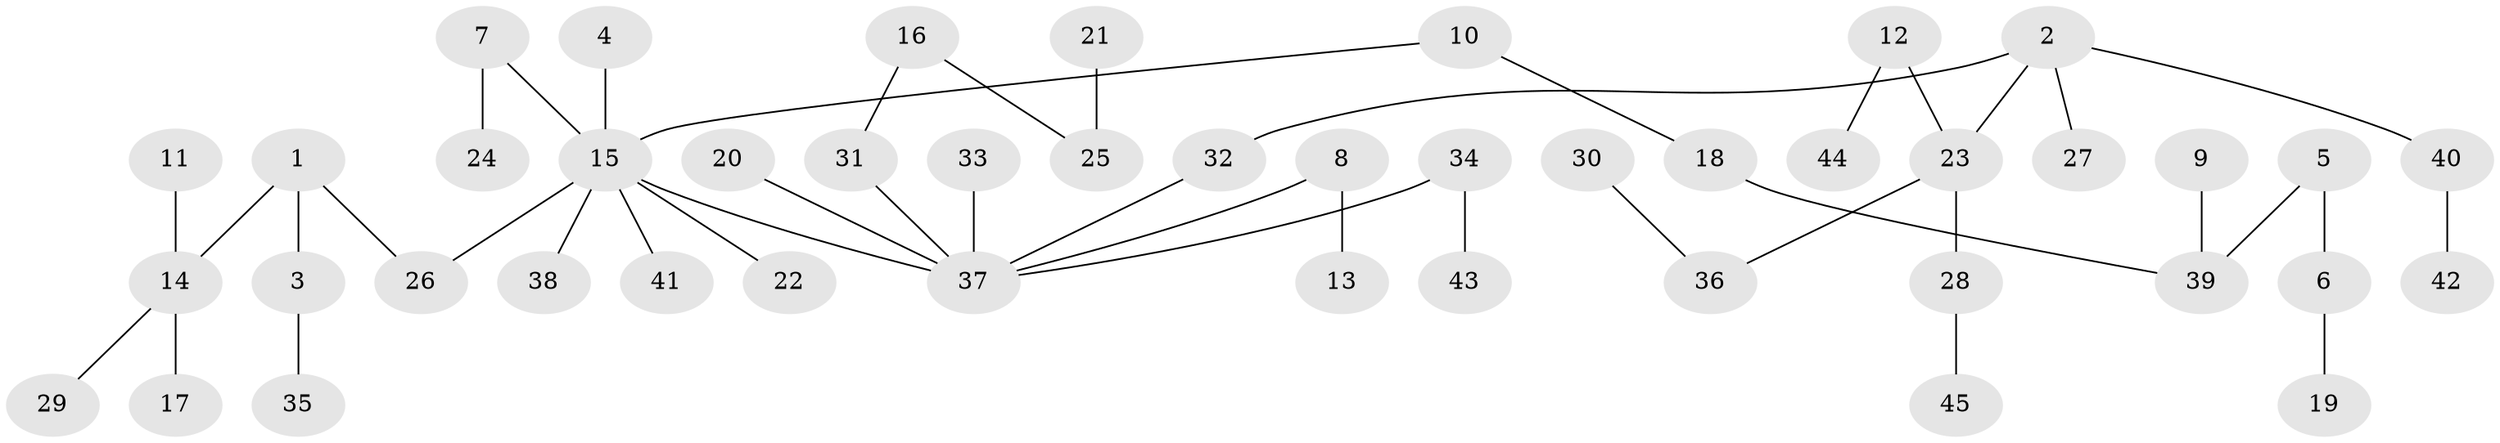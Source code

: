 // original degree distribution, {9: 0.02247191011235955, 4: 0.0449438202247191, 2: 0.21348314606741572, 3: 0.15730337078651685, 1: 0.5280898876404494, 5: 0.033707865168539325}
// Generated by graph-tools (version 1.1) at 2025/02/03/09/25 03:02:16]
// undirected, 45 vertices, 44 edges
graph export_dot {
graph [start="1"]
  node [color=gray90,style=filled];
  1;
  2;
  3;
  4;
  5;
  6;
  7;
  8;
  9;
  10;
  11;
  12;
  13;
  14;
  15;
  16;
  17;
  18;
  19;
  20;
  21;
  22;
  23;
  24;
  25;
  26;
  27;
  28;
  29;
  30;
  31;
  32;
  33;
  34;
  35;
  36;
  37;
  38;
  39;
  40;
  41;
  42;
  43;
  44;
  45;
  1 -- 3 [weight=1.0];
  1 -- 14 [weight=1.0];
  1 -- 26 [weight=1.0];
  2 -- 23 [weight=1.0];
  2 -- 27 [weight=1.0];
  2 -- 32 [weight=1.0];
  2 -- 40 [weight=1.0];
  3 -- 35 [weight=1.0];
  4 -- 15 [weight=1.0];
  5 -- 6 [weight=1.0];
  5 -- 39 [weight=1.0];
  6 -- 19 [weight=1.0];
  7 -- 15 [weight=1.0];
  7 -- 24 [weight=1.0];
  8 -- 13 [weight=1.0];
  8 -- 37 [weight=1.0];
  9 -- 39 [weight=1.0];
  10 -- 15 [weight=1.0];
  10 -- 18 [weight=1.0];
  11 -- 14 [weight=1.0];
  12 -- 23 [weight=1.0];
  12 -- 44 [weight=1.0];
  14 -- 17 [weight=1.0];
  14 -- 29 [weight=1.0];
  15 -- 22 [weight=1.0];
  15 -- 26 [weight=1.0];
  15 -- 37 [weight=1.0];
  15 -- 38 [weight=1.0];
  15 -- 41 [weight=1.0];
  16 -- 25 [weight=1.0];
  16 -- 31 [weight=1.0];
  18 -- 39 [weight=1.0];
  20 -- 37 [weight=1.0];
  21 -- 25 [weight=1.0];
  23 -- 28 [weight=1.0];
  23 -- 36 [weight=1.0];
  28 -- 45 [weight=1.0];
  30 -- 36 [weight=1.0];
  31 -- 37 [weight=1.0];
  32 -- 37 [weight=1.0];
  33 -- 37 [weight=1.0];
  34 -- 37 [weight=1.0];
  34 -- 43 [weight=1.0];
  40 -- 42 [weight=1.0];
}
